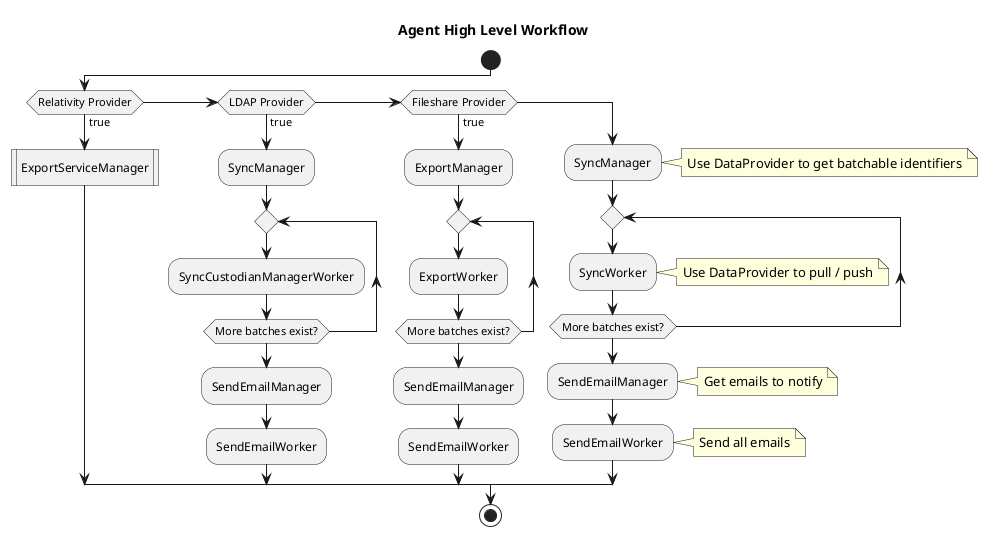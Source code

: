 @startuml

title Agent High Level Workflow

start

if (Relativity Provider) then (true)
	:ExportServiceManager|
else if (LDAP Provider) then (true)
	:SyncManager;
	repeat
		:SyncCustodianManagerWorker;
	repeat while (More batches exist?)
	:SendEmailManager;
	:SendEmailWorker;
else if (Fileshare Provider) then (true)
	:ExportManager;
     repeat 
     	:ExportWorker;
     repeat while (More batches exist?)
     :SendEmailManager;
     :SendEmailWorker;
else
	:SyncManager;
	note right: Use DataProvider to get batchable identifiers
	repeat 
		:SyncWorker;
		note right: Use DataProvider to pull / push
	repeat while (More batches exist?)
	:SendEmailManager;
	note right: Get emails to notify
	:SendEmailWorker;
	note right: Send all emails
	endif

stop

@enduml